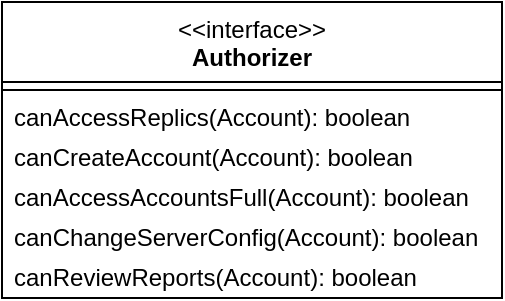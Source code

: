 <mxfile version="28.2.5">
  <diagram name="Seite-1" id="tv3RCUC1lsHie5otSo7a">
    <mxGraphModel dx="1188" dy="688" grid="1" gridSize="10" guides="1" tooltips="1" connect="1" arrows="1" fold="1" page="1" pageScale="1" pageWidth="827" pageHeight="1169" math="0" shadow="0">
      <root>
        <mxCell id="0" />
        <mxCell id="1" parent="0" />
        <mxCell id="LKBNffSOK_iH0aHdxePR-12" value="&amp;lt;&amp;lt;interface&amp;gt;&amp;gt;&lt;br&gt;&lt;b&gt;Authorizer&lt;/b&gt;&lt;div&gt;&lt;br/&gt;&lt;/div&gt;" style="swimlane;fontStyle=0;align=center;verticalAlign=top;childLayout=stackLayout;horizontal=1;startSize=40;horizontalStack=0;resizeParent=1;resizeParentMax=0;resizeLast=0;collapsible=0;marginBottom=0;html=1;whiteSpace=wrap;" vertex="1" parent="1">
          <mxGeometry x="160" y="390" width="250" height="148" as="geometry" />
        </mxCell>
        <mxCell id="LKBNffSOK_iH0aHdxePR-17" value="" style="line;strokeWidth=1;fillColor=none;align=left;verticalAlign=middle;spacingTop=-1;spacingLeft=3;spacingRight=3;rotatable=0;labelPosition=right;points=[];portConstraint=eastwest;" vertex="1" parent="LKBNffSOK_iH0aHdxePR-12">
          <mxGeometry y="40" width="250" height="8" as="geometry" />
        </mxCell>
        <mxCell id="LKBNffSOK_iH0aHdxePR-19" value="canAccessReplics(Account): boolean" style="text;html=1;strokeColor=none;fillColor=none;align=left;verticalAlign=middle;spacingLeft=4;spacingRight=4;overflow=hidden;rotatable=0;points=[[0,0.5],[1,0.5]];portConstraint=eastwest;whiteSpace=wrap;" vertex="1" parent="LKBNffSOK_iH0aHdxePR-12">
          <mxGeometry y="48" width="250" height="20" as="geometry" />
        </mxCell>
        <mxCell id="LKBNffSOK_iH0aHdxePR-20" value="canCreateAccount(Account): boolean" style="text;html=1;strokeColor=none;fillColor=none;align=left;verticalAlign=middle;spacingLeft=4;spacingRight=4;overflow=hidden;rotatable=0;points=[[0,0.5],[1,0.5]];portConstraint=eastwest;whiteSpace=wrap;" vertex="1" parent="LKBNffSOK_iH0aHdxePR-12">
          <mxGeometry y="68" width="250" height="20" as="geometry" />
        </mxCell>
        <mxCell id="LKBNffSOK_iH0aHdxePR-21" value="canAccessAccountsFull(Account): boolean" style="text;html=1;strokeColor=none;fillColor=none;align=left;verticalAlign=middle;spacingLeft=4;spacingRight=4;overflow=hidden;rotatable=0;points=[[0,0.5],[1,0.5]];portConstraint=eastwest;whiteSpace=wrap;" vertex="1" parent="LKBNffSOK_iH0aHdxePR-12">
          <mxGeometry y="88" width="250" height="20" as="geometry" />
        </mxCell>
        <mxCell id="LKBNffSOK_iH0aHdxePR-22" value="canChangeServerConfig(Account): boolean" style="text;html=1;strokeColor=none;fillColor=none;align=left;verticalAlign=middle;spacingLeft=4;spacingRight=4;overflow=hidden;rotatable=0;points=[[0,0.5],[1,0.5]];portConstraint=eastwest;whiteSpace=wrap;" vertex="1" parent="LKBNffSOK_iH0aHdxePR-12">
          <mxGeometry y="108" width="250" height="20" as="geometry" />
        </mxCell>
        <mxCell id="LKBNffSOK_iH0aHdxePR-23" value="canReviewReports(Account): boolean" style="text;html=1;strokeColor=none;fillColor=none;align=left;verticalAlign=middle;spacingLeft=4;spacingRight=4;overflow=hidden;rotatable=0;points=[[0,0.5],[1,0.5]];portConstraint=eastwest;whiteSpace=wrap;" vertex="1" parent="LKBNffSOK_iH0aHdxePR-12">
          <mxGeometry y="128" width="250" height="20" as="geometry" />
        </mxCell>
      </root>
    </mxGraphModel>
  </diagram>
</mxfile>
